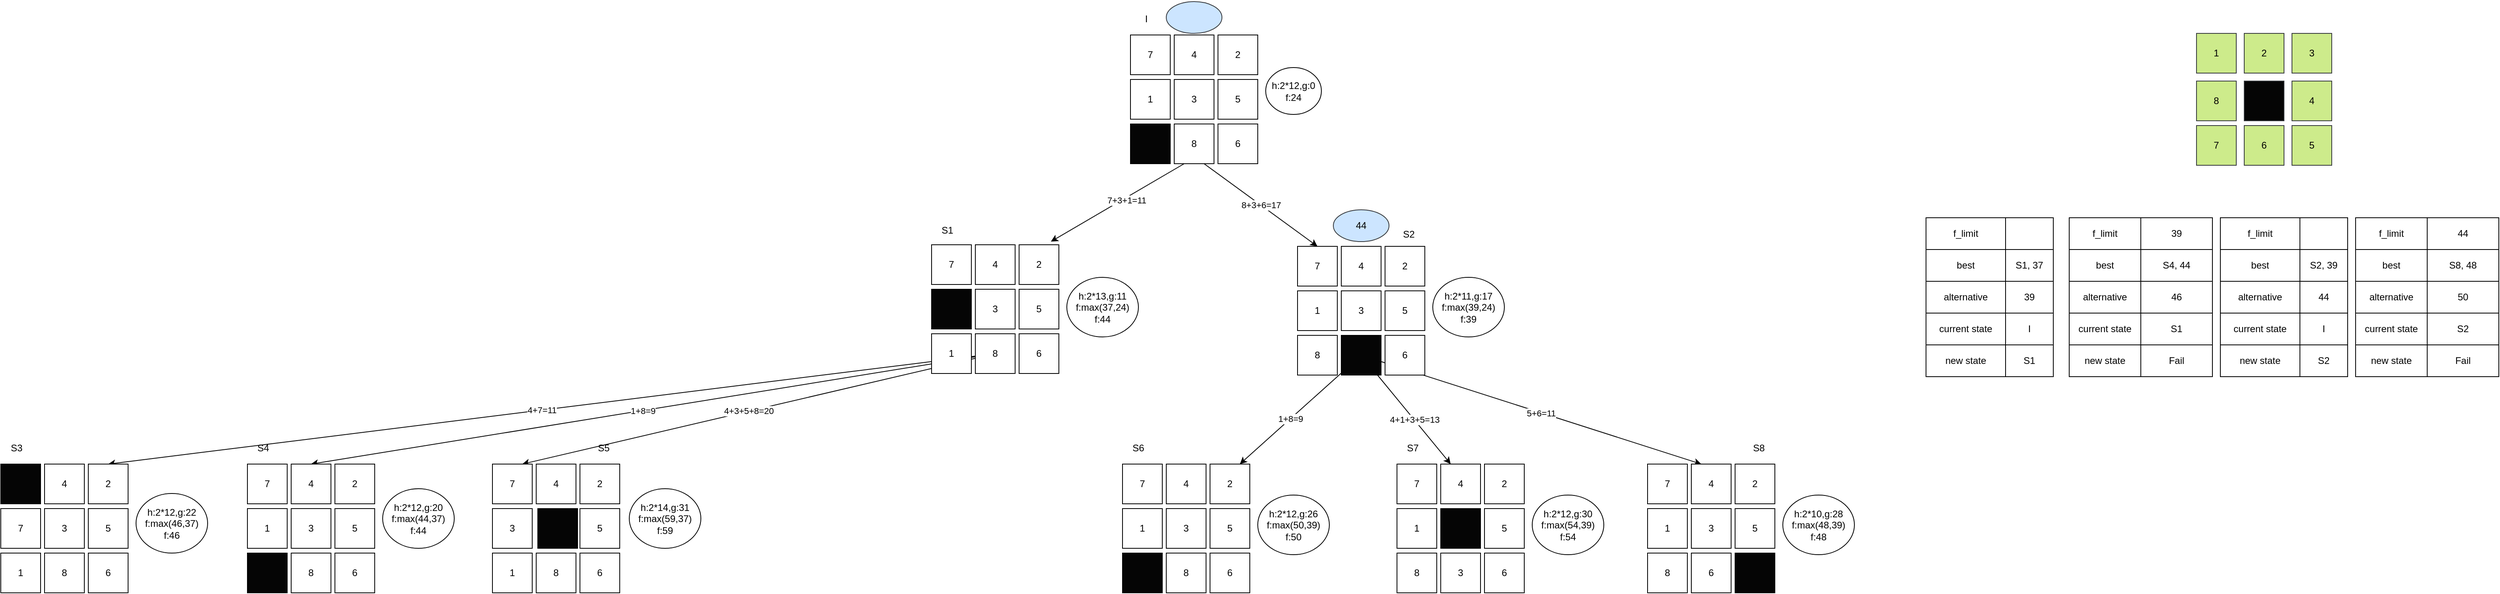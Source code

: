 <mxfile version="13.7.4" type="device"><diagram id="KbU79P0Wm1wFcw_srt1A" name="Page-1"><mxGraphModel dx="3334" dy="861" grid="1" gridSize="10" guides="1" tooltips="1" connect="1" arrows="1" fold="1" page="1" pageScale="1" pageWidth="850" pageHeight="1100" math="0" shadow="0"><root><mxCell id="0"/><mxCell id="1" parent="0"/><mxCell id="jWxtU0rKN2hxACsHN77--2" value="" style="whiteSpace=wrap;html=1;aspect=fixed;fillColor=#050505;" vertex="1" parent="1"><mxGeometry x="520" y="252" width="50" height="50" as="geometry"/></mxCell><mxCell id="jWxtU0rKN2hxACsHN77--71" style="rounded=0;orthogonalLoop=1;jettySize=auto;html=1;exitX=0.25;exitY=1;exitDx=0;exitDy=0;" edge="1" parent="1" source="jWxtU0rKN2hxACsHN77--3"><mxGeometry relative="1" as="geometry"><mxPoint x="420" y="400" as="targetPoint"/></mxGeometry></mxCell><mxCell id="jWxtU0rKN2hxACsHN77--73" value="7+3+1=11" style="edgeLabel;html=1;align=center;verticalAlign=middle;resizable=0;points=[];" vertex="1" connectable="0" parent="jWxtU0rKN2hxACsHN77--71"><mxGeometry x="-0.13" y="3" relative="1" as="geometry"><mxPoint x="-1" as="offset"/></mxGeometry></mxCell><mxCell id="jWxtU0rKN2hxACsHN77--72" value="8+3+6=17" style="edgeStyle=none;rounded=0;orthogonalLoop=1;jettySize=auto;html=1;entryX=0.5;entryY=0;entryDx=0;entryDy=0;exitX=0.75;exitY=1;exitDx=0;exitDy=0;" edge="1" parent="1" source="jWxtU0rKN2hxACsHN77--3" target="jWxtU0rKN2hxACsHN77--65"><mxGeometry relative="1" as="geometry"/></mxCell><mxCell id="jWxtU0rKN2hxACsHN77--3" value="8" style="whiteSpace=wrap;html=1;aspect=fixed;" vertex="1" parent="1"><mxGeometry x="575" y="252" width="50" height="50" as="geometry"/></mxCell><mxCell id="jWxtU0rKN2hxACsHN77--4" value="5" style="whiteSpace=wrap;html=1;aspect=fixed;" vertex="1" parent="1"><mxGeometry x="630" y="196" width="50" height="50" as="geometry"/></mxCell><mxCell id="jWxtU0rKN2hxACsHN77--5" value="3" style="whiteSpace=wrap;html=1;aspect=fixed;" vertex="1" parent="1"><mxGeometry x="575" y="196" width="50" height="50" as="geometry"/></mxCell><mxCell id="jWxtU0rKN2hxACsHN77--6" value="2" style="whiteSpace=wrap;html=1;aspect=fixed;" vertex="1" parent="1"><mxGeometry x="630" y="140" width="50" height="50" as="geometry"/></mxCell><mxCell id="jWxtU0rKN2hxACsHN77--7" value="4" style="whiteSpace=wrap;html=1;aspect=fixed;" vertex="1" parent="1"><mxGeometry x="575" y="140" width="50" height="50" as="geometry"/></mxCell><mxCell id="jWxtU0rKN2hxACsHN77--8" value="7" style="whiteSpace=wrap;html=1;aspect=fixed;" vertex="1" parent="1"><mxGeometry x="520" y="140" width="50" height="50" as="geometry"/></mxCell><mxCell id="jWxtU0rKN2hxACsHN77--9" value="1" style="whiteSpace=wrap;html=1;aspect=fixed;" vertex="1" parent="1"><mxGeometry x="520" y="196" width="50" height="50" as="geometry"/></mxCell><mxCell id="jWxtU0rKN2hxACsHN77--10" value="6" style="whiteSpace=wrap;html=1;aspect=fixed;" vertex="1" parent="1"><mxGeometry x="630" y="252" width="50" height="50" as="geometry"/></mxCell><mxCell id="jWxtU0rKN2hxACsHN77--11" value="" style="ellipse;whiteSpace=wrap;html=1;fillColor=#cce5ff;strokeColor=#36393d;" vertex="1" parent="1"><mxGeometry x="565" y="98" width="70" height="40" as="geometry"/></mxCell><mxCell id="jWxtU0rKN2hxACsHN77--12" value="" style="shape=image;html=1;verticalAlign=top;verticalLabelPosition=bottom;labelBackgroundColor=#ffffff;imageAspect=0;aspect=fixed;image=https://cdn4.iconfinder.com/data/icons/ionicons/512/icon-ios7-infinite-outline-128.png;fillColor=#FFFFFF;" vertex="1" parent="1"><mxGeometry x="578" y="96" width="44" height="44" as="geometry"/></mxCell><mxCell id="jWxtU0rKN2hxACsHN77--13" value="h:2*12,g:0&lt;br&gt;f:24" style="ellipse;whiteSpace=wrap;html=1;fillColor=#FFFFFF;" vertex="1" parent="1"><mxGeometry x="690" y="181" width="70" height="59" as="geometry"/></mxCell><mxCell id="jWxtU0rKN2hxACsHN77--14" value="" style="whiteSpace=wrap;html=1;aspect=fixed;strokeColor=#36393d;fillColor=#050505;" vertex="1" parent="1"><mxGeometry x="1920" y="198" width="50" height="50" as="geometry"/></mxCell><mxCell id="jWxtU0rKN2hxACsHN77--15" value="8" style="whiteSpace=wrap;html=1;aspect=fixed;fillColor=#cdeb8b;strokeColor=#36393d;" vertex="1" parent="1"><mxGeometry x="1860" y="198" width="50" height="50" as="geometry"/></mxCell><mxCell id="jWxtU0rKN2hxACsHN77--16" value="5" style="whiteSpace=wrap;html=1;aspect=fixed;fillColor=#cdeb8b;strokeColor=#36393d;" vertex="1" parent="1"><mxGeometry x="1980" y="254" width="50" height="50" as="geometry"/></mxCell><mxCell id="jWxtU0rKN2hxACsHN77--17" value="3" style="whiteSpace=wrap;html=1;aspect=fixed;fillColor=#cdeb8b;strokeColor=#36393d;" vertex="1" parent="1"><mxGeometry x="1980" y="138" width="50" height="50" as="geometry"/></mxCell><mxCell id="jWxtU0rKN2hxACsHN77--18" value="2" style="whiteSpace=wrap;html=1;aspect=fixed;fillColor=#cdeb8b;strokeColor=#36393d;" vertex="1" parent="1"><mxGeometry x="1920" y="138" width="50" height="50" as="geometry"/></mxCell><mxCell id="jWxtU0rKN2hxACsHN77--19" value="4" style="whiteSpace=wrap;html=1;aspect=fixed;fillColor=#cdeb8b;strokeColor=#36393d;" vertex="1" parent="1"><mxGeometry x="1980" y="198" width="50" height="50" as="geometry"/></mxCell><mxCell id="jWxtU0rKN2hxACsHN77--20" value="7" style="whiteSpace=wrap;html=1;aspect=fixed;fillColor=#cdeb8b;strokeColor=#36393d;" vertex="1" parent="1"><mxGeometry x="1860" y="254" width="50" height="50" as="geometry"/></mxCell><mxCell id="jWxtU0rKN2hxACsHN77--21" value="1" style="whiteSpace=wrap;html=1;aspect=fixed;fillColor=#cdeb8b;strokeColor=#36393d;" vertex="1" parent="1"><mxGeometry x="1860" y="138" width="50" height="50" as="geometry"/></mxCell><mxCell id="jWxtU0rKN2hxACsHN77--22" value="6" style="whiteSpace=wrap;html=1;aspect=fixed;fillColor=#cdeb8b;strokeColor=#36393d;" vertex="1" parent="1"><mxGeometry x="1920" y="254" width="50" height="50" as="geometry"/></mxCell><mxCell id="jWxtU0rKN2hxACsHN77--47" value="" style="whiteSpace=wrap;html=1;aspect=fixed;fillColor=#050505;" vertex="1" parent="1"><mxGeometry x="270" y="460" width="50" height="50" as="geometry"/></mxCell><mxCell id="jWxtU0rKN2hxACsHN77--128" value="4+7=11" style="edgeStyle=none;rounded=0;orthogonalLoop=1;jettySize=auto;html=1;entryX=0.5;entryY=0;entryDx=0;entryDy=0;" edge="1" parent="1" source="jWxtU0rKN2hxACsHN77--48" target="jWxtU0rKN2hxACsHN77--105"><mxGeometry relative="1" as="geometry"/></mxCell><mxCell id="jWxtU0rKN2hxACsHN77--129" value="1+8=9" style="edgeStyle=none;rounded=0;orthogonalLoop=1;jettySize=auto;html=1;entryX=0.5;entryY=0;entryDx=0;entryDy=0;" edge="1" parent="1" source="jWxtU0rKN2hxACsHN77--48" target="jWxtU0rKN2hxACsHN77--115"><mxGeometry relative="1" as="geometry"/></mxCell><mxCell id="jWxtU0rKN2hxACsHN77--130" value="4+3+5+8=20" style="edgeStyle=none;rounded=0;orthogonalLoop=1;jettySize=auto;html=1;entryX=0.75;entryY=0;entryDx=0;entryDy=0;" edge="1" parent="1" source="jWxtU0rKN2hxACsHN77--48" target="jWxtU0rKN2hxACsHN77--125"><mxGeometry relative="1" as="geometry"/></mxCell><mxCell id="jWxtU0rKN2hxACsHN77--48" value="8" style="whiteSpace=wrap;html=1;aspect=fixed;" vertex="1" parent="1"><mxGeometry x="325" y="516" width="50" height="50" as="geometry"/></mxCell><mxCell id="jWxtU0rKN2hxACsHN77--49" value="5" style="whiteSpace=wrap;html=1;aspect=fixed;" vertex="1" parent="1"><mxGeometry x="380" y="460" width="50" height="50" as="geometry"/></mxCell><mxCell id="jWxtU0rKN2hxACsHN77--50" value="3" style="whiteSpace=wrap;html=1;aspect=fixed;" vertex="1" parent="1"><mxGeometry x="325" y="460" width="50" height="50" as="geometry"/></mxCell><mxCell id="jWxtU0rKN2hxACsHN77--51" value="2" style="whiteSpace=wrap;html=1;aspect=fixed;" vertex="1" parent="1"><mxGeometry x="380" y="404" width="50" height="50" as="geometry"/></mxCell><mxCell id="jWxtU0rKN2hxACsHN77--52" value="4" style="whiteSpace=wrap;html=1;aspect=fixed;" vertex="1" parent="1"><mxGeometry x="325" y="404" width="50" height="50" as="geometry"/></mxCell><mxCell id="jWxtU0rKN2hxACsHN77--53" value="7" style="whiteSpace=wrap;html=1;aspect=fixed;" vertex="1" parent="1"><mxGeometry x="270" y="404" width="50" height="50" as="geometry"/></mxCell><mxCell id="jWxtU0rKN2hxACsHN77--54" value="1" style="whiteSpace=wrap;html=1;aspect=fixed;" vertex="1" parent="1"><mxGeometry x="270" y="516" width="50" height="50" as="geometry"/></mxCell><mxCell id="jWxtU0rKN2hxACsHN77--55" value="6" style="whiteSpace=wrap;html=1;aspect=fixed;" vertex="1" parent="1"><mxGeometry x="380" y="516" width="50" height="50" as="geometry"/></mxCell><mxCell id="jWxtU0rKN2hxACsHN77--56" value="44" style="ellipse;whiteSpace=wrap;html=1;fillColor=#cce5ff;strokeColor=#36393d;" vertex="1" parent="1"><mxGeometry x="775" y="360" width="70" height="40" as="geometry"/></mxCell><mxCell id="jWxtU0rKN2hxACsHN77--58" value="h:2*13,g:11&lt;br&gt;f:max(37,24)&lt;br&gt;f:44" style="ellipse;whiteSpace=wrap;html=1;fillColor=#FFFFFF;" vertex="1" parent="1"><mxGeometry x="440" y="445" width="90" height="75" as="geometry"/></mxCell><mxCell id="jWxtU0rKN2hxACsHN77--184" value="1+8=9" style="edgeStyle=none;rounded=0;orthogonalLoop=1;jettySize=auto;html=1;entryX=0.75;entryY=0;entryDx=0;entryDy=0;" edge="1" parent="1" source="jWxtU0rKN2hxACsHN77--59" target="jWxtU0rKN2hxACsHN77--158"><mxGeometry relative="1" as="geometry"/></mxCell><mxCell id="jWxtU0rKN2hxACsHN77--185" value="4+1+3+5=13" style="edgeStyle=none;rounded=0;orthogonalLoop=1;jettySize=auto;html=1;entryX=0.25;entryY=0;entryDx=0;entryDy=0;" edge="1" parent="1" source="jWxtU0rKN2hxACsHN77--59" target="jWxtU0rKN2hxACsHN77--169"><mxGeometry relative="1" as="geometry"/></mxCell><mxCell id="jWxtU0rKN2hxACsHN77--186" value="5+6=11" style="edgeStyle=none;rounded=0;orthogonalLoop=1;jettySize=auto;html=1;entryX=0.25;entryY=0;entryDx=0;entryDy=0;" edge="1" parent="1" source="jWxtU0rKN2hxACsHN77--59" target="jWxtU0rKN2hxACsHN77--179"><mxGeometry relative="1" as="geometry"/></mxCell><mxCell id="jWxtU0rKN2hxACsHN77--59" value="" style="whiteSpace=wrap;html=1;aspect=fixed;fillColor=#050505;" vertex="1" parent="1"><mxGeometry x="785" y="518" width="50" height="50" as="geometry"/></mxCell><mxCell id="jWxtU0rKN2hxACsHN77--60" value="8" style="whiteSpace=wrap;html=1;aspect=fixed;" vertex="1" parent="1"><mxGeometry x="730" y="518" width="50" height="50" as="geometry"/></mxCell><mxCell id="jWxtU0rKN2hxACsHN77--61" value="5" style="whiteSpace=wrap;html=1;aspect=fixed;" vertex="1" parent="1"><mxGeometry x="840" y="462" width="50" height="50" as="geometry"/></mxCell><mxCell id="jWxtU0rKN2hxACsHN77--62" value="3" style="whiteSpace=wrap;html=1;aspect=fixed;" vertex="1" parent="1"><mxGeometry x="785" y="462" width="50" height="50" as="geometry"/></mxCell><mxCell id="jWxtU0rKN2hxACsHN77--63" value="2" style="whiteSpace=wrap;html=1;aspect=fixed;" vertex="1" parent="1"><mxGeometry x="840" y="406" width="50" height="50" as="geometry"/></mxCell><mxCell id="jWxtU0rKN2hxACsHN77--64" value="4" style="whiteSpace=wrap;html=1;aspect=fixed;" vertex="1" parent="1"><mxGeometry x="785" y="406" width="50" height="50" as="geometry"/></mxCell><mxCell id="jWxtU0rKN2hxACsHN77--65" value="7" style="whiteSpace=wrap;html=1;aspect=fixed;" vertex="1" parent="1"><mxGeometry x="730" y="406" width="50" height="50" as="geometry"/></mxCell><mxCell id="jWxtU0rKN2hxACsHN77--66" value="1" style="whiteSpace=wrap;html=1;aspect=fixed;" vertex="1" parent="1"><mxGeometry x="730" y="462" width="50" height="50" as="geometry"/></mxCell><mxCell id="jWxtU0rKN2hxACsHN77--67" value="6" style="whiteSpace=wrap;html=1;aspect=fixed;" vertex="1" parent="1"><mxGeometry x="840" y="518" width="50" height="50" as="geometry"/></mxCell><mxCell id="jWxtU0rKN2hxACsHN77--74" value="h:2*11,g:17&lt;br&gt;f:max(39,24)&lt;br&gt;f:39" style="ellipse;whiteSpace=wrap;html=1;fillColor=#FFFFFF;" vertex="1" parent="1"><mxGeometry x="900" y="445" width="90" height="75" as="geometry"/></mxCell><mxCell id="jWxtU0rKN2hxACsHN77--97" value="" style="shape=image;html=1;verticalAlign=top;verticalLabelPosition=bottom;labelBackgroundColor=#ffffff;imageAspect=0;aspect=fixed;image=https://cdn4.iconfinder.com/data/icons/ionicons/512/icon-ios7-infinite-outline-128.png;fillColor=#FFFFFF;" vertex="1" parent="1"><mxGeometry x="1630" y="380" width="30" height="30" as="geometry"/></mxCell><mxCell id="jWxtU0rKN2hxACsHN77--98" value="S1" style="text;html=1;strokeColor=none;fillColor=none;align=center;verticalAlign=middle;whiteSpace=wrap;rounded=0;" vertex="1" parent="1"><mxGeometry x="270" y="376" width="40" height="20" as="geometry"/></mxCell><mxCell id="jWxtU0rKN2hxACsHN77--99" value="S2" style="text;html=1;strokeColor=none;fillColor=none;align=center;verticalAlign=middle;whiteSpace=wrap;rounded=0;" vertex="1" parent="1"><mxGeometry x="850" y="381" width="40" height="20" as="geometry"/></mxCell><mxCell id="jWxtU0rKN2hxACsHN77--100" value="I" style="text;html=1;strokeColor=none;fillColor=none;align=center;verticalAlign=middle;whiteSpace=wrap;rounded=0;" vertex="1" parent="1"><mxGeometry x="520" y="110" width="40" height="20" as="geometry"/></mxCell><mxCell id="jWxtU0rKN2hxACsHN77--101" value="" style="whiteSpace=wrap;html=1;aspect=fixed;fillColor=#050505;" vertex="1" parent="1"><mxGeometry x="-900" y="680" width="50" height="50" as="geometry"/></mxCell><mxCell id="jWxtU0rKN2hxACsHN77--102" value="8" style="whiteSpace=wrap;html=1;aspect=fixed;" vertex="1" parent="1"><mxGeometry x="-845" y="792" width="50" height="50" as="geometry"/></mxCell><mxCell id="jWxtU0rKN2hxACsHN77--103" value="5" style="whiteSpace=wrap;html=1;aspect=fixed;" vertex="1" parent="1"><mxGeometry x="-790" y="736" width="50" height="50" as="geometry"/></mxCell><mxCell id="jWxtU0rKN2hxACsHN77--104" value="3" style="whiteSpace=wrap;html=1;aspect=fixed;" vertex="1" parent="1"><mxGeometry x="-845" y="736" width="50" height="50" as="geometry"/></mxCell><mxCell id="jWxtU0rKN2hxACsHN77--105" value="2" style="whiteSpace=wrap;html=1;aspect=fixed;" vertex="1" parent="1"><mxGeometry x="-790" y="680" width="50" height="50" as="geometry"/></mxCell><mxCell id="jWxtU0rKN2hxACsHN77--106" value="4" style="whiteSpace=wrap;html=1;aspect=fixed;" vertex="1" parent="1"><mxGeometry x="-845" y="680" width="50" height="50" as="geometry"/></mxCell><mxCell id="jWxtU0rKN2hxACsHN77--107" value="7" style="whiteSpace=wrap;html=1;aspect=fixed;" vertex="1" parent="1"><mxGeometry x="-900" y="736" width="50" height="50" as="geometry"/></mxCell><mxCell id="jWxtU0rKN2hxACsHN77--108" value="1" style="whiteSpace=wrap;html=1;aspect=fixed;" vertex="1" parent="1"><mxGeometry x="-900" y="792" width="50" height="50" as="geometry"/></mxCell><mxCell id="jWxtU0rKN2hxACsHN77--109" value="6" style="whiteSpace=wrap;html=1;aspect=fixed;" vertex="1" parent="1"><mxGeometry x="-790" y="792" width="50" height="50" as="geometry"/></mxCell><mxCell id="jWxtU0rKN2hxACsHN77--110" value="" style="whiteSpace=wrap;html=1;aspect=fixed;fillColor=#050505;" vertex="1" parent="1"><mxGeometry x="-590" y="792" width="50" height="50" as="geometry"/></mxCell><mxCell id="jWxtU0rKN2hxACsHN77--111" value="8" style="whiteSpace=wrap;html=1;aspect=fixed;" vertex="1" parent="1"><mxGeometry x="-535" y="792" width="50" height="50" as="geometry"/></mxCell><mxCell id="jWxtU0rKN2hxACsHN77--112" value="5" style="whiteSpace=wrap;html=1;aspect=fixed;" vertex="1" parent="1"><mxGeometry x="-480" y="736" width="50" height="50" as="geometry"/></mxCell><mxCell id="jWxtU0rKN2hxACsHN77--113" value="3" style="whiteSpace=wrap;html=1;aspect=fixed;" vertex="1" parent="1"><mxGeometry x="-535" y="736" width="50" height="50" as="geometry"/></mxCell><mxCell id="jWxtU0rKN2hxACsHN77--114" value="2" style="whiteSpace=wrap;html=1;aspect=fixed;" vertex="1" parent="1"><mxGeometry x="-480" y="680" width="50" height="50" as="geometry"/></mxCell><mxCell id="jWxtU0rKN2hxACsHN77--115" value="4" style="whiteSpace=wrap;html=1;aspect=fixed;" vertex="1" parent="1"><mxGeometry x="-535" y="680" width="50" height="50" as="geometry"/></mxCell><mxCell id="jWxtU0rKN2hxACsHN77--116" value="7" style="whiteSpace=wrap;html=1;aspect=fixed;" vertex="1" parent="1"><mxGeometry x="-590" y="680" width="50" height="50" as="geometry"/></mxCell><mxCell id="jWxtU0rKN2hxACsHN77--117" value="1" style="whiteSpace=wrap;html=1;aspect=fixed;" vertex="1" parent="1"><mxGeometry x="-590" y="736" width="50" height="50" as="geometry"/></mxCell><mxCell id="jWxtU0rKN2hxACsHN77--118" value="6" style="whiteSpace=wrap;html=1;aspect=fixed;" vertex="1" parent="1"><mxGeometry x="-480" y="792" width="50" height="50" as="geometry"/></mxCell><mxCell id="jWxtU0rKN2hxACsHN77--119" value="" style="whiteSpace=wrap;html=1;aspect=fixed;fillColor=#050505;" vertex="1" parent="1"><mxGeometry x="-225" y="736" width="50" height="50" as="geometry"/></mxCell><mxCell id="jWxtU0rKN2hxACsHN77--120" value="8" style="whiteSpace=wrap;html=1;aspect=fixed;" vertex="1" parent="1"><mxGeometry x="-227" y="792" width="50" height="50" as="geometry"/></mxCell><mxCell id="jWxtU0rKN2hxACsHN77--121" value="5" style="whiteSpace=wrap;html=1;aspect=fixed;" vertex="1" parent="1"><mxGeometry x="-172" y="736" width="50" height="50" as="geometry"/></mxCell><mxCell id="jWxtU0rKN2hxACsHN77--122" value="3" style="whiteSpace=wrap;html=1;aspect=fixed;" vertex="1" parent="1"><mxGeometry x="-282" y="736" width="50" height="50" as="geometry"/></mxCell><mxCell id="jWxtU0rKN2hxACsHN77--123" value="2" style="whiteSpace=wrap;html=1;aspect=fixed;" vertex="1" parent="1"><mxGeometry x="-172" y="680" width="50" height="50" as="geometry"/></mxCell><mxCell id="jWxtU0rKN2hxACsHN77--124" value="4" style="whiteSpace=wrap;html=1;aspect=fixed;" vertex="1" parent="1"><mxGeometry x="-227" y="680" width="50" height="50" as="geometry"/></mxCell><mxCell id="jWxtU0rKN2hxACsHN77--125" value="7" style="whiteSpace=wrap;html=1;aspect=fixed;" vertex="1" parent="1"><mxGeometry x="-282" y="680" width="50" height="50" as="geometry"/></mxCell><mxCell id="jWxtU0rKN2hxACsHN77--126" value="1" style="whiteSpace=wrap;html=1;aspect=fixed;" vertex="1" parent="1"><mxGeometry x="-282" y="792" width="50" height="50" as="geometry"/></mxCell><mxCell id="jWxtU0rKN2hxACsHN77--127" value="6" style="whiteSpace=wrap;html=1;aspect=fixed;" vertex="1" parent="1"><mxGeometry x="-172" y="792" width="50" height="50" as="geometry"/></mxCell><mxCell id="jWxtU0rKN2hxACsHN77--131" value="h:2*12,g:22&lt;br&gt;f:max(46,37)&lt;br&gt;f:46" style="ellipse;whiteSpace=wrap;html=1;fillColor=#FFFFFF;" vertex="1" parent="1"><mxGeometry x="-730" y="717" width="90" height="75" as="geometry"/></mxCell><mxCell id="jWxtU0rKN2hxACsHN77--132" value="h:2*12,g:20&lt;br&gt;f:max(44,37)&lt;br&gt;f:44" style="ellipse;whiteSpace=wrap;html=1;fillColor=#FFFFFF;" vertex="1" parent="1"><mxGeometry x="-420" y="711" width="90" height="75" as="geometry"/></mxCell><mxCell id="jWxtU0rKN2hxACsHN77--133" value="h:2*14,g:31&lt;br&gt;f:max(59,37)&lt;br&gt;f:59" style="ellipse;whiteSpace=wrap;html=1;fillColor=#FFFFFF;" vertex="1" parent="1"><mxGeometry x="-110" y="711" width="90" height="75" as="geometry"/></mxCell><mxCell id="jWxtU0rKN2hxACsHN77--134" value="S3&lt;span style=&quot;color: rgba(0 , 0 , 0 , 0) ; font-family: monospace ; font-size: 0px&quot;&gt;%3CmxGraphModel%3E%3Croot%3E%3CmxCell%20id%3D%220%22%2F%3E%3CmxCell%20id%3D%221%22%20parent%3D%220%22%2F%3E%3CmxCell%20id%3D%222%22%20value%3D%22S1%22%20style%3D%22text%3Bhtml%3D1%3BstrokeColor%3Dnone%3BfillColor%3Dnone%3Balign%3Dcenter%3BverticalAlign%3Dmiddle%3BwhiteSpace%3Dwrap%3Brounded%3D0%3B%22%20vertex%3D%221%22%20parent%3D%221%22%3E%3CmxGeometry%20x%3D%22270%22%20y%3D%22376%22%20width%3D%2240%22%20height%3D%2220%22%20as%3D%22geometry%22%2F%3E%3C%2FmxCell%3E%3C%2Froot%3E%3C%2FmxGraphModel%3E&lt;/span&gt;" style="text;html=1;strokeColor=none;fillColor=none;align=center;verticalAlign=middle;whiteSpace=wrap;rounded=0;" vertex="1" parent="1"><mxGeometry x="-900" y="650" width="40" height="20" as="geometry"/></mxCell><mxCell id="jWxtU0rKN2hxACsHN77--135" value="S4" style="text;html=1;strokeColor=none;fillColor=none;align=center;verticalAlign=middle;whiteSpace=wrap;rounded=0;" vertex="1" parent="1"><mxGeometry x="-590" y="650" width="40" height="20" as="geometry"/></mxCell><mxCell id="jWxtU0rKN2hxACsHN77--136" value="S5&lt;span style=&quot;color: rgba(0 , 0 , 0 , 0) ; font-family: monospace ; font-size: 0px&quot;&gt;%3CmxGraphModel%3E%3Croot%3E%3CmxCell%20id%3D%220%22%2F%3E%3CmxCell%20id%3D%221%22%20parent%3D%220%22%2F%3E%3CmxCell%20id%3D%222%22%20value%3D%22S1%22%20style%3D%22text%3Bhtml%3D1%3BstrokeColor%3Dnone%3BfillColor%3Dnone%3Balign%3Dcenter%3BverticalAlign%3Dmiddle%3BwhiteSpace%3Dwrap%3Brounded%3D0%3B%22%20vertex%3D%221%22%20parent%3D%221%22%3E%3CmxGeometry%20x%3D%22270%22%20y%3D%22376%22%20width%3D%2240%22%20height%3D%2220%22%20as%3D%22geometry%22%2F%3E%3C%2FmxCell%3E%3C%2Froot%3E%3C%2FmxGraphModel%3E&lt;/span&gt;" style="text;html=1;strokeColor=none;fillColor=none;align=center;verticalAlign=middle;whiteSpace=wrap;rounded=0;" vertex="1" parent="1"><mxGeometry x="-162" y="650" width="40" height="20" as="geometry"/></mxCell><mxCell id="jWxtU0rKN2hxACsHN77--154" value="" style="whiteSpace=wrap;html=1;aspect=fixed;fillColor=#050505;" vertex="1" parent="1"><mxGeometry x="510" y="792" width="50" height="50" as="geometry"/></mxCell><mxCell id="jWxtU0rKN2hxACsHN77--155" value="8" style="whiteSpace=wrap;html=1;aspect=fixed;" vertex="1" parent="1"><mxGeometry x="565" y="792" width="50" height="50" as="geometry"/></mxCell><mxCell id="jWxtU0rKN2hxACsHN77--156" value="5" style="whiteSpace=wrap;html=1;aspect=fixed;" vertex="1" parent="1"><mxGeometry x="620" y="736" width="50" height="50" as="geometry"/></mxCell><mxCell id="jWxtU0rKN2hxACsHN77--157" value="3" style="whiteSpace=wrap;html=1;aspect=fixed;" vertex="1" parent="1"><mxGeometry x="565" y="736" width="50" height="50" as="geometry"/></mxCell><mxCell id="jWxtU0rKN2hxACsHN77--158" value="2" style="whiteSpace=wrap;html=1;aspect=fixed;" vertex="1" parent="1"><mxGeometry x="620" y="680" width="50" height="50" as="geometry"/></mxCell><mxCell id="jWxtU0rKN2hxACsHN77--159" value="4" style="whiteSpace=wrap;html=1;aspect=fixed;" vertex="1" parent="1"><mxGeometry x="565" y="680" width="50" height="50" as="geometry"/></mxCell><mxCell id="jWxtU0rKN2hxACsHN77--160" value="7" style="whiteSpace=wrap;html=1;aspect=fixed;" vertex="1" parent="1"><mxGeometry x="510" y="680" width="50" height="50" as="geometry"/></mxCell><mxCell id="jWxtU0rKN2hxACsHN77--161" value="1" style="whiteSpace=wrap;html=1;aspect=fixed;" vertex="1" parent="1"><mxGeometry x="510" y="736" width="50" height="50" as="geometry"/></mxCell><mxCell id="jWxtU0rKN2hxACsHN77--162" value="6" style="whiteSpace=wrap;html=1;aspect=fixed;" vertex="1" parent="1"><mxGeometry x="620" y="792" width="50" height="50" as="geometry"/></mxCell><mxCell id="jWxtU0rKN2hxACsHN77--163" value="h:2*12,g:26&lt;br&gt;f:max(50,39)&lt;br&gt;f:50" style="ellipse;whiteSpace=wrap;html=1;fillColor=#FFFFFF;" vertex="1" parent="1"><mxGeometry x="680" y="719" width="90" height="75" as="geometry"/></mxCell><mxCell id="jWxtU0rKN2hxACsHN77--164" value="" style="whiteSpace=wrap;html=1;aspect=fixed;fillColor=#050505;" vertex="1" parent="1"><mxGeometry x="910" y="736" width="50" height="50" as="geometry"/></mxCell><mxCell id="jWxtU0rKN2hxACsHN77--165" value="8" style="whiteSpace=wrap;html=1;aspect=fixed;" vertex="1" parent="1"><mxGeometry x="855" y="792" width="50" height="50" as="geometry"/></mxCell><mxCell id="jWxtU0rKN2hxACsHN77--166" value="5" style="whiteSpace=wrap;html=1;aspect=fixed;" vertex="1" parent="1"><mxGeometry x="965" y="736" width="50" height="50" as="geometry"/></mxCell><mxCell id="jWxtU0rKN2hxACsHN77--167" value="3" style="whiteSpace=wrap;html=1;aspect=fixed;" vertex="1" parent="1"><mxGeometry x="910" y="792" width="50" height="50" as="geometry"/></mxCell><mxCell id="jWxtU0rKN2hxACsHN77--168" value="2" style="whiteSpace=wrap;html=1;aspect=fixed;" vertex="1" parent="1"><mxGeometry x="965" y="680" width="50" height="50" as="geometry"/></mxCell><mxCell id="jWxtU0rKN2hxACsHN77--169" value="4" style="whiteSpace=wrap;html=1;aspect=fixed;" vertex="1" parent="1"><mxGeometry x="910" y="680" width="50" height="50" as="geometry"/></mxCell><mxCell id="jWxtU0rKN2hxACsHN77--170" value="7" style="whiteSpace=wrap;html=1;aspect=fixed;" vertex="1" parent="1"><mxGeometry x="855" y="680" width="50" height="50" as="geometry"/></mxCell><mxCell id="jWxtU0rKN2hxACsHN77--171" value="1" style="whiteSpace=wrap;html=1;aspect=fixed;" vertex="1" parent="1"><mxGeometry x="855" y="736" width="50" height="50" as="geometry"/></mxCell><mxCell id="jWxtU0rKN2hxACsHN77--172" value="6" style="whiteSpace=wrap;html=1;aspect=fixed;" vertex="1" parent="1"><mxGeometry x="965" y="792" width="50" height="50" as="geometry"/></mxCell><mxCell id="jWxtU0rKN2hxACsHN77--173" value="h:2*12,g:30&lt;br&gt;f:max(54,39)&lt;br&gt;f:54" style="ellipse;whiteSpace=wrap;html=1;fillColor=#FFFFFF;" vertex="1" parent="1"><mxGeometry x="1025" y="719" width="90" height="75" as="geometry"/></mxCell><mxCell id="jWxtU0rKN2hxACsHN77--174" value="" style="whiteSpace=wrap;html=1;aspect=fixed;fillColor=#050505;" vertex="1" parent="1"><mxGeometry x="1280" y="792" width="50" height="50" as="geometry"/></mxCell><mxCell id="jWxtU0rKN2hxACsHN77--175" value="8" style="whiteSpace=wrap;html=1;aspect=fixed;" vertex="1" parent="1"><mxGeometry x="1170" y="792" width="50" height="50" as="geometry"/></mxCell><mxCell id="jWxtU0rKN2hxACsHN77--176" value="5" style="whiteSpace=wrap;html=1;aspect=fixed;" vertex="1" parent="1"><mxGeometry x="1280" y="736" width="50" height="50" as="geometry"/></mxCell><mxCell id="jWxtU0rKN2hxACsHN77--177" value="3" style="whiteSpace=wrap;html=1;aspect=fixed;" vertex="1" parent="1"><mxGeometry x="1225" y="736" width="50" height="50" as="geometry"/></mxCell><mxCell id="jWxtU0rKN2hxACsHN77--178" value="2" style="whiteSpace=wrap;html=1;aspect=fixed;" vertex="1" parent="1"><mxGeometry x="1280" y="680" width="50" height="50" as="geometry"/></mxCell><mxCell id="jWxtU0rKN2hxACsHN77--179" value="4" style="whiteSpace=wrap;html=1;aspect=fixed;" vertex="1" parent="1"><mxGeometry x="1225" y="680" width="50" height="50" as="geometry"/></mxCell><mxCell id="jWxtU0rKN2hxACsHN77--180" value="7" style="whiteSpace=wrap;html=1;aspect=fixed;" vertex="1" parent="1"><mxGeometry x="1170" y="680" width="50" height="50" as="geometry"/></mxCell><mxCell id="jWxtU0rKN2hxACsHN77--181" value="1" style="whiteSpace=wrap;html=1;aspect=fixed;" vertex="1" parent="1"><mxGeometry x="1170" y="736" width="50" height="50" as="geometry"/></mxCell><mxCell id="jWxtU0rKN2hxACsHN77--182" value="6" style="whiteSpace=wrap;html=1;aspect=fixed;" vertex="1" parent="1"><mxGeometry x="1225" y="792" width="50" height="50" as="geometry"/></mxCell><mxCell id="jWxtU0rKN2hxACsHN77--183" value="h:2*10,g:28&lt;br&gt;f:max(48,39)&lt;br&gt;f:48" style="ellipse;whiteSpace=wrap;html=1;fillColor=#FFFFFF;" vertex="1" parent="1"><mxGeometry x="1340" y="719" width="90" height="75" as="geometry"/></mxCell><mxCell id="jWxtU0rKN2hxACsHN77--187" value="" style="shape=image;html=1;verticalAlign=top;verticalLabelPosition=bottom;labelBackgroundColor=#ffffff;imageAspect=0;aspect=fixed;image=https://cdn4.iconfinder.com/data/icons/ionicons/512/icon-ios7-infinite-outline-128.png;fillColor=#FFFFFF;" vertex="1" parent="1"><mxGeometry x="2000" y="380" width="30" height="30" as="geometry"/></mxCell><mxCell id="jWxtU0rKN2hxACsHN77--220" value="S6" style="text;html=1;strokeColor=none;fillColor=none;align=center;verticalAlign=middle;whiteSpace=wrap;rounded=0;" vertex="1" parent="1"><mxGeometry x="510" y="650" width="40" height="20" as="geometry"/></mxCell><mxCell id="jWxtU0rKN2hxACsHN77--221" value="S7" style="text;html=1;strokeColor=none;fillColor=none;align=center;verticalAlign=middle;whiteSpace=wrap;rounded=0;" vertex="1" parent="1"><mxGeometry x="855" y="650" width="40" height="20" as="geometry"/></mxCell><mxCell id="jWxtU0rKN2hxACsHN77--222" value="S8" style="text;html=1;strokeColor=none;fillColor=none;align=center;verticalAlign=middle;whiteSpace=wrap;rounded=0;" vertex="1" parent="1"><mxGeometry x="1290" y="650" width="40" height="20" as="geometry"/></mxCell><mxCell id="jWxtU0rKN2hxACsHN77--75" value="" style="shape=table;html=1;whiteSpace=wrap;startSize=0;container=1;collapsible=0;childLayout=tableLayout;fillColor=none;" vertex="1" parent="1"><mxGeometry x="1520" y="370" width="160" height="200" as="geometry"/></mxCell><mxCell id="jWxtU0rKN2hxACsHN77--76" value="" style="shape=partialRectangle;html=1;whiteSpace=wrap;collapsible=0;dropTarget=0;pointerEvents=0;fillColor=none;top=0;left=0;bottom=0;right=0;points=[[0,0.5],[1,0.5]];portConstraint=eastwest;" vertex="1" parent="jWxtU0rKN2hxACsHN77--75"><mxGeometry width="160" height="40" as="geometry"/></mxCell><mxCell id="jWxtU0rKN2hxACsHN77--77" value="f_limit" style="shape=partialRectangle;html=1;whiteSpace=wrap;connectable=0;fillColor=none;top=0;left=0;bottom=0;right=0;overflow=hidden;" vertex="1" parent="jWxtU0rKN2hxACsHN77--76"><mxGeometry width="100" height="40" as="geometry"/></mxCell><mxCell id="jWxtU0rKN2hxACsHN77--78" value="" style="shape=partialRectangle;html=1;whiteSpace=wrap;connectable=0;fillColor=none;top=0;left=0;bottom=0;right=0;overflow=hidden;" vertex="1" parent="jWxtU0rKN2hxACsHN77--76"><mxGeometry x="100" width="60" height="40" as="geometry"/></mxCell><mxCell id="jWxtU0rKN2hxACsHN77--80" value="" style="shape=partialRectangle;html=1;whiteSpace=wrap;collapsible=0;dropTarget=0;pointerEvents=0;fillColor=none;top=0;left=0;bottom=0;right=0;points=[[0,0.5],[1,0.5]];portConstraint=eastwest;" vertex="1" parent="jWxtU0rKN2hxACsHN77--75"><mxGeometry y="40" width="160" height="40" as="geometry"/></mxCell><mxCell id="jWxtU0rKN2hxACsHN77--81" value="best" style="shape=partialRectangle;html=1;whiteSpace=wrap;connectable=0;fillColor=none;top=0;left=0;bottom=0;right=0;overflow=hidden;" vertex="1" parent="jWxtU0rKN2hxACsHN77--80"><mxGeometry width="100" height="40" as="geometry"/></mxCell><mxCell id="jWxtU0rKN2hxACsHN77--82" value="S1, 37" style="shape=partialRectangle;html=1;whiteSpace=wrap;connectable=0;fillColor=none;top=0;left=0;bottom=0;right=0;overflow=hidden;" vertex="1" parent="jWxtU0rKN2hxACsHN77--80"><mxGeometry x="100" width="60" height="40" as="geometry"/></mxCell><mxCell id="jWxtU0rKN2hxACsHN77--84" value="" style="shape=partialRectangle;html=1;whiteSpace=wrap;collapsible=0;dropTarget=0;pointerEvents=0;fillColor=none;top=0;left=0;bottom=0;right=0;points=[[0,0.5],[1,0.5]];portConstraint=eastwest;" vertex="1" parent="jWxtU0rKN2hxACsHN77--75"><mxGeometry y="80" width="160" height="40" as="geometry"/></mxCell><mxCell id="jWxtU0rKN2hxACsHN77--85" value="alternative" style="shape=partialRectangle;html=1;whiteSpace=wrap;connectable=0;fillColor=none;top=0;left=0;bottom=0;right=0;overflow=hidden;" vertex="1" parent="jWxtU0rKN2hxACsHN77--84"><mxGeometry width="100" height="40" as="geometry"/></mxCell><mxCell id="jWxtU0rKN2hxACsHN77--86" value="39" style="shape=partialRectangle;html=1;whiteSpace=wrap;connectable=0;fillColor=none;top=0;left=0;bottom=0;right=0;overflow=hidden;" vertex="1" parent="jWxtU0rKN2hxACsHN77--84"><mxGeometry x="100" width="60" height="40" as="geometry"/></mxCell><mxCell id="jWxtU0rKN2hxACsHN77--91" style="shape=partialRectangle;html=1;whiteSpace=wrap;collapsible=0;dropTarget=0;pointerEvents=0;fillColor=none;top=0;left=0;bottom=0;right=0;points=[[0,0.5],[1,0.5]];portConstraint=eastwest;" vertex="1" parent="jWxtU0rKN2hxACsHN77--75"><mxGeometry y="120" width="160" height="40" as="geometry"/></mxCell><mxCell id="jWxtU0rKN2hxACsHN77--92" value="current state" style="shape=partialRectangle;html=1;whiteSpace=wrap;connectable=0;fillColor=none;top=0;left=0;bottom=0;right=0;overflow=hidden;" vertex="1" parent="jWxtU0rKN2hxACsHN77--91"><mxGeometry width="100" height="40" as="geometry"/></mxCell><mxCell id="jWxtU0rKN2hxACsHN77--93" value="I" style="shape=partialRectangle;html=1;whiteSpace=wrap;connectable=0;fillColor=none;top=0;left=0;bottom=0;right=0;overflow=hidden;" vertex="1" parent="jWxtU0rKN2hxACsHN77--91"><mxGeometry x="100" width="60" height="40" as="geometry"/></mxCell><mxCell id="jWxtU0rKN2hxACsHN77--94" style="shape=partialRectangle;html=1;whiteSpace=wrap;collapsible=0;dropTarget=0;pointerEvents=0;fillColor=none;top=0;left=0;bottom=0;right=0;points=[[0,0.5],[1,0.5]];portConstraint=eastwest;" vertex="1" parent="jWxtU0rKN2hxACsHN77--75"><mxGeometry y="160" width="160" height="40" as="geometry"/></mxCell><mxCell id="jWxtU0rKN2hxACsHN77--95" value="new state" style="shape=partialRectangle;html=1;whiteSpace=wrap;connectable=0;fillColor=none;top=0;left=0;bottom=0;right=0;overflow=hidden;" vertex="1" parent="jWxtU0rKN2hxACsHN77--94"><mxGeometry width="100" height="40" as="geometry"/></mxCell><mxCell id="jWxtU0rKN2hxACsHN77--96" value="S1" style="shape=partialRectangle;html=1;whiteSpace=wrap;connectable=0;fillColor=none;top=0;left=0;bottom=0;right=0;overflow=hidden;" vertex="1" parent="jWxtU0rKN2hxACsHN77--94"><mxGeometry x="100" width="60" height="40" as="geometry"/></mxCell><mxCell id="jWxtU0rKN2hxACsHN77--137" value="" style="shape=table;html=1;whiteSpace=wrap;startSize=0;container=1;collapsible=0;childLayout=tableLayout;fillColor=none;" vertex="1" parent="1"><mxGeometry x="1700" y="370" width="180" height="200" as="geometry"/></mxCell><mxCell id="jWxtU0rKN2hxACsHN77--138" value="" style="shape=partialRectangle;html=1;whiteSpace=wrap;collapsible=0;dropTarget=0;pointerEvents=0;fillColor=none;top=0;left=0;bottom=0;right=0;points=[[0,0.5],[1,0.5]];portConstraint=eastwest;" vertex="1" parent="jWxtU0rKN2hxACsHN77--137"><mxGeometry width="180" height="40" as="geometry"/></mxCell><mxCell id="jWxtU0rKN2hxACsHN77--139" value="f_limit" style="shape=partialRectangle;html=1;whiteSpace=wrap;connectable=0;fillColor=none;top=0;left=0;bottom=0;right=0;overflow=hidden;" vertex="1" parent="jWxtU0rKN2hxACsHN77--138"><mxGeometry width="90" height="40" as="geometry"/></mxCell><mxCell id="jWxtU0rKN2hxACsHN77--140" value="39" style="shape=partialRectangle;html=1;whiteSpace=wrap;connectable=0;fillColor=none;top=0;left=0;bottom=0;right=0;overflow=hidden;" vertex="1" parent="jWxtU0rKN2hxACsHN77--138"><mxGeometry x="90" width="90" height="40" as="geometry"/></mxCell><mxCell id="jWxtU0rKN2hxACsHN77--141" value="" style="shape=partialRectangle;html=1;whiteSpace=wrap;collapsible=0;dropTarget=0;pointerEvents=0;fillColor=none;top=0;left=0;bottom=0;right=0;points=[[0,0.5],[1,0.5]];portConstraint=eastwest;" vertex="1" parent="jWxtU0rKN2hxACsHN77--137"><mxGeometry y="40" width="180" height="40" as="geometry"/></mxCell><mxCell id="jWxtU0rKN2hxACsHN77--142" value="best" style="shape=partialRectangle;html=1;whiteSpace=wrap;connectable=0;fillColor=none;top=0;left=0;bottom=0;right=0;overflow=hidden;" vertex="1" parent="jWxtU0rKN2hxACsHN77--141"><mxGeometry width="90" height="40" as="geometry"/></mxCell><mxCell id="jWxtU0rKN2hxACsHN77--143" value="S4, 44" style="shape=partialRectangle;html=1;whiteSpace=wrap;connectable=0;fillColor=none;top=0;left=0;bottom=0;right=0;overflow=hidden;" vertex="1" parent="jWxtU0rKN2hxACsHN77--141"><mxGeometry x="90" width="90" height="40" as="geometry"/></mxCell><mxCell id="jWxtU0rKN2hxACsHN77--144" value="" style="shape=partialRectangle;html=1;whiteSpace=wrap;collapsible=0;dropTarget=0;pointerEvents=0;fillColor=none;top=0;left=0;bottom=0;right=0;points=[[0,0.5],[1,0.5]];portConstraint=eastwest;" vertex="1" parent="jWxtU0rKN2hxACsHN77--137"><mxGeometry y="80" width="180" height="40" as="geometry"/></mxCell><mxCell id="jWxtU0rKN2hxACsHN77--145" value="alternative" style="shape=partialRectangle;html=1;whiteSpace=wrap;connectable=0;fillColor=none;top=0;left=0;bottom=0;right=0;overflow=hidden;" vertex="1" parent="jWxtU0rKN2hxACsHN77--144"><mxGeometry width="90" height="40" as="geometry"/></mxCell><mxCell id="jWxtU0rKN2hxACsHN77--146" value="46" style="shape=partialRectangle;html=1;whiteSpace=wrap;connectable=0;fillColor=none;top=0;left=0;bottom=0;right=0;overflow=hidden;" vertex="1" parent="jWxtU0rKN2hxACsHN77--144"><mxGeometry x="90" width="90" height="40" as="geometry"/></mxCell><mxCell id="jWxtU0rKN2hxACsHN77--147" style="shape=partialRectangle;html=1;whiteSpace=wrap;collapsible=0;dropTarget=0;pointerEvents=0;fillColor=none;top=0;left=0;bottom=0;right=0;points=[[0,0.5],[1,0.5]];portConstraint=eastwest;" vertex="1" parent="jWxtU0rKN2hxACsHN77--137"><mxGeometry y="120" width="180" height="40" as="geometry"/></mxCell><mxCell id="jWxtU0rKN2hxACsHN77--148" value="current state" style="shape=partialRectangle;html=1;whiteSpace=wrap;connectable=0;fillColor=none;top=0;left=0;bottom=0;right=0;overflow=hidden;" vertex="1" parent="jWxtU0rKN2hxACsHN77--147"><mxGeometry width="90" height="40" as="geometry"/></mxCell><mxCell id="jWxtU0rKN2hxACsHN77--149" value="S1" style="shape=partialRectangle;html=1;whiteSpace=wrap;connectable=0;fillColor=none;top=0;left=0;bottom=0;right=0;overflow=hidden;" vertex="1" parent="jWxtU0rKN2hxACsHN77--147"><mxGeometry x="90" width="90" height="40" as="geometry"/></mxCell><mxCell id="jWxtU0rKN2hxACsHN77--150" style="shape=partialRectangle;html=1;whiteSpace=wrap;collapsible=0;dropTarget=0;pointerEvents=0;fillColor=none;top=0;left=0;bottom=0;right=0;points=[[0,0.5],[1,0.5]];portConstraint=eastwest;" vertex="1" parent="jWxtU0rKN2hxACsHN77--137"><mxGeometry y="160" width="180" height="40" as="geometry"/></mxCell><mxCell id="jWxtU0rKN2hxACsHN77--151" value="new state" style="shape=partialRectangle;html=1;whiteSpace=wrap;connectable=0;fillColor=none;top=0;left=0;bottom=0;right=0;overflow=hidden;" vertex="1" parent="jWxtU0rKN2hxACsHN77--150"><mxGeometry width="90" height="40" as="geometry"/></mxCell><mxCell id="jWxtU0rKN2hxACsHN77--152" value="Fail" style="shape=partialRectangle;html=1;whiteSpace=wrap;connectable=0;fillColor=none;top=0;left=0;bottom=0;right=0;overflow=hidden;" vertex="1" parent="jWxtU0rKN2hxACsHN77--150"><mxGeometry x="90" width="90" height="40" as="geometry"/></mxCell><mxCell id="jWxtU0rKN2hxACsHN77--188" value="" style="shape=table;html=1;whiteSpace=wrap;startSize=0;container=1;collapsible=0;childLayout=tableLayout;fillColor=none;" vertex="1" parent="1"><mxGeometry x="1890" y="370" width="160" height="200" as="geometry"/></mxCell><mxCell id="jWxtU0rKN2hxACsHN77--189" value="" style="shape=partialRectangle;html=1;whiteSpace=wrap;collapsible=0;dropTarget=0;pointerEvents=0;fillColor=none;top=0;left=0;bottom=0;right=0;points=[[0,0.5],[1,0.5]];portConstraint=eastwest;" vertex="1" parent="jWxtU0rKN2hxACsHN77--188"><mxGeometry width="160" height="40" as="geometry"/></mxCell><mxCell id="jWxtU0rKN2hxACsHN77--190" value="f_limit" style="shape=partialRectangle;html=1;whiteSpace=wrap;connectable=0;fillColor=none;top=0;left=0;bottom=0;right=0;overflow=hidden;" vertex="1" parent="jWxtU0rKN2hxACsHN77--189"><mxGeometry width="100" height="40" as="geometry"/></mxCell><mxCell id="jWxtU0rKN2hxACsHN77--191" value="" style="shape=partialRectangle;html=1;whiteSpace=wrap;connectable=0;fillColor=none;top=0;left=0;bottom=0;right=0;overflow=hidden;" vertex="1" parent="jWxtU0rKN2hxACsHN77--189"><mxGeometry x="100" width="60" height="40" as="geometry"/></mxCell><mxCell id="jWxtU0rKN2hxACsHN77--192" value="" style="shape=partialRectangle;html=1;whiteSpace=wrap;collapsible=0;dropTarget=0;pointerEvents=0;fillColor=none;top=0;left=0;bottom=0;right=0;points=[[0,0.5],[1,0.5]];portConstraint=eastwest;" vertex="1" parent="jWxtU0rKN2hxACsHN77--188"><mxGeometry y="40" width="160" height="40" as="geometry"/></mxCell><mxCell id="jWxtU0rKN2hxACsHN77--193" value="best" style="shape=partialRectangle;html=1;whiteSpace=wrap;connectable=0;fillColor=none;top=0;left=0;bottom=0;right=0;overflow=hidden;" vertex="1" parent="jWxtU0rKN2hxACsHN77--192"><mxGeometry width="100" height="40" as="geometry"/></mxCell><mxCell id="jWxtU0rKN2hxACsHN77--194" value="S2, 39" style="shape=partialRectangle;html=1;whiteSpace=wrap;connectable=0;fillColor=none;top=0;left=0;bottom=0;right=0;overflow=hidden;" vertex="1" parent="jWxtU0rKN2hxACsHN77--192"><mxGeometry x="100" width="60" height="40" as="geometry"/></mxCell><mxCell id="jWxtU0rKN2hxACsHN77--195" value="" style="shape=partialRectangle;html=1;whiteSpace=wrap;collapsible=0;dropTarget=0;pointerEvents=0;fillColor=none;top=0;left=0;bottom=0;right=0;points=[[0,0.5],[1,0.5]];portConstraint=eastwest;" vertex="1" parent="jWxtU0rKN2hxACsHN77--188"><mxGeometry y="80" width="160" height="40" as="geometry"/></mxCell><mxCell id="jWxtU0rKN2hxACsHN77--196" value="alternative" style="shape=partialRectangle;html=1;whiteSpace=wrap;connectable=0;fillColor=none;top=0;left=0;bottom=0;right=0;overflow=hidden;" vertex="1" parent="jWxtU0rKN2hxACsHN77--195"><mxGeometry width="100" height="40" as="geometry"/></mxCell><mxCell id="jWxtU0rKN2hxACsHN77--197" value="44" style="shape=partialRectangle;html=1;whiteSpace=wrap;connectable=0;fillColor=none;top=0;left=0;bottom=0;right=0;overflow=hidden;" vertex="1" parent="jWxtU0rKN2hxACsHN77--195"><mxGeometry x="100" width="60" height="40" as="geometry"/></mxCell><mxCell id="jWxtU0rKN2hxACsHN77--198" style="shape=partialRectangle;html=1;whiteSpace=wrap;collapsible=0;dropTarget=0;pointerEvents=0;fillColor=none;top=0;left=0;bottom=0;right=0;points=[[0,0.5],[1,0.5]];portConstraint=eastwest;" vertex="1" parent="jWxtU0rKN2hxACsHN77--188"><mxGeometry y="120" width="160" height="40" as="geometry"/></mxCell><mxCell id="jWxtU0rKN2hxACsHN77--199" value="current state" style="shape=partialRectangle;html=1;whiteSpace=wrap;connectable=0;fillColor=none;top=0;left=0;bottom=0;right=0;overflow=hidden;" vertex="1" parent="jWxtU0rKN2hxACsHN77--198"><mxGeometry width="100" height="40" as="geometry"/></mxCell><mxCell id="jWxtU0rKN2hxACsHN77--200" value="I" style="shape=partialRectangle;html=1;whiteSpace=wrap;connectable=0;fillColor=none;top=0;left=0;bottom=0;right=0;overflow=hidden;" vertex="1" parent="jWxtU0rKN2hxACsHN77--198"><mxGeometry x="100" width="60" height="40" as="geometry"/></mxCell><mxCell id="jWxtU0rKN2hxACsHN77--201" style="shape=partialRectangle;html=1;whiteSpace=wrap;collapsible=0;dropTarget=0;pointerEvents=0;fillColor=none;top=0;left=0;bottom=0;right=0;points=[[0,0.5],[1,0.5]];portConstraint=eastwest;" vertex="1" parent="jWxtU0rKN2hxACsHN77--188"><mxGeometry y="160" width="160" height="40" as="geometry"/></mxCell><mxCell id="jWxtU0rKN2hxACsHN77--202" value="new state" style="shape=partialRectangle;html=1;whiteSpace=wrap;connectable=0;fillColor=none;top=0;left=0;bottom=0;right=0;overflow=hidden;" vertex="1" parent="jWxtU0rKN2hxACsHN77--201"><mxGeometry width="100" height="40" as="geometry"/></mxCell><mxCell id="jWxtU0rKN2hxACsHN77--203" value="S2" style="shape=partialRectangle;html=1;whiteSpace=wrap;connectable=0;fillColor=none;top=0;left=0;bottom=0;right=0;overflow=hidden;" vertex="1" parent="jWxtU0rKN2hxACsHN77--201"><mxGeometry x="100" width="60" height="40" as="geometry"/></mxCell><mxCell id="jWxtU0rKN2hxACsHN77--204" value="" style="shape=table;html=1;whiteSpace=wrap;startSize=0;container=1;collapsible=0;childLayout=tableLayout;fillColor=none;" vertex="1" parent="1"><mxGeometry x="2060" y="370" width="180" height="200" as="geometry"/></mxCell><mxCell id="jWxtU0rKN2hxACsHN77--205" value="" style="shape=partialRectangle;html=1;whiteSpace=wrap;collapsible=0;dropTarget=0;pointerEvents=0;fillColor=none;top=0;left=0;bottom=0;right=0;points=[[0,0.5],[1,0.5]];portConstraint=eastwest;" vertex="1" parent="jWxtU0rKN2hxACsHN77--204"><mxGeometry width="180" height="40" as="geometry"/></mxCell><mxCell id="jWxtU0rKN2hxACsHN77--206" value="f_limit" style="shape=partialRectangle;html=1;whiteSpace=wrap;connectable=0;fillColor=none;top=0;left=0;bottom=0;right=0;overflow=hidden;" vertex="1" parent="jWxtU0rKN2hxACsHN77--205"><mxGeometry width="90" height="40" as="geometry"/></mxCell><mxCell id="jWxtU0rKN2hxACsHN77--207" value="44" style="shape=partialRectangle;html=1;whiteSpace=wrap;connectable=0;fillColor=none;top=0;left=0;bottom=0;right=0;overflow=hidden;" vertex="1" parent="jWxtU0rKN2hxACsHN77--205"><mxGeometry x="90" width="90" height="40" as="geometry"/></mxCell><mxCell id="jWxtU0rKN2hxACsHN77--208" value="" style="shape=partialRectangle;html=1;whiteSpace=wrap;collapsible=0;dropTarget=0;pointerEvents=0;fillColor=none;top=0;left=0;bottom=0;right=0;points=[[0,0.5],[1,0.5]];portConstraint=eastwest;" vertex="1" parent="jWxtU0rKN2hxACsHN77--204"><mxGeometry y="40" width="180" height="40" as="geometry"/></mxCell><mxCell id="jWxtU0rKN2hxACsHN77--209" value="best" style="shape=partialRectangle;html=1;whiteSpace=wrap;connectable=0;fillColor=none;top=0;left=0;bottom=0;right=0;overflow=hidden;" vertex="1" parent="jWxtU0rKN2hxACsHN77--208"><mxGeometry width="90" height="40" as="geometry"/></mxCell><mxCell id="jWxtU0rKN2hxACsHN77--210" value="S8, 48" style="shape=partialRectangle;html=1;whiteSpace=wrap;connectable=0;fillColor=none;top=0;left=0;bottom=0;right=0;overflow=hidden;" vertex="1" parent="jWxtU0rKN2hxACsHN77--208"><mxGeometry x="90" width="90" height="40" as="geometry"/></mxCell><mxCell id="jWxtU0rKN2hxACsHN77--211" value="" style="shape=partialRectangle;html=1;whiteSpace=wrap;collapsible=0;dropTarget=0;pointerEvents=0;fillColor=none;top=0;left=0;bottom=0;right=0;points=[[0,0.5],[1,0.5]];portConstraint=eastwest;" vertex="1" parent="jWxtU0rKN2hxACsHN77--204"><mxGeometry y="80" width="180" height="40" as="geometry"/></mxCell><mxCell id="jWxtU0rKN2hxACsHN77--212" value="alternative" style="shape=partialRectangle;html=1;whiteSpace=wrap;connectable=0;fillColor=none;top=0;left=0;bottom=0;right=0;overflow=hidden;" vertex="1" parent="jWxtU0rKN2hxACsHN77--211"><mxGeometry width="90" height="40" as="geometry"/></mxCell><mxCell id="jWxtU0rKN2hxACsHN77--213" value="50" style="shape=partialRectangle;html=1;whiteSpace=wrap;connectable=0;fillColor=none;top=0;left=0;bottom=0;right=0;overflow=hidden;" vertex="1" parent="jWxtU0rKN2hxACsHN77--211"><mxGeometry x="90" width="90" height="40" as="geometry"/></mxCell><mxCell id="jWxtU0rKN2hxACsHN77--214" style="shape=partialRectangle;html=1;whiteSpace=wrap;collapsible=0;dropTarget=0;pointerEvents=0;fillColor=none;top=0;left=0;bottom=0;right=0;points=[[0,0.5],[1,0.5]];portConstraint=eastwest;" vertex="1" parent="jWxtU0rKN2hxACsHN77--204"><mxGeometry y="120" width="180" height="40" as="geometry"/></mxCell><mxCell id="jWxtU0rKN2hxACsHN77--215" value="current state" style="shape=partialRectangle;html=1;whiteSpace=wrap;connectable=0;fillColor=none;top=0;left=0;bottom=0;right=0;overflow=hidden;" vertex="1" parent="jWxtU0rKN2hxACsHN77--214"><mxGeometry width="90" height="40" as="geometry"/></mxCell><mxCell id="jWxtU0rKN2hxACsHN77--216" value="S2" style="shape=partialRectangle;html=1;whiteSpace=wrap;connectable=0;fillColor=none;top=0;left=0;bottom=0;right=0;overflow=hidden;" vertex="1" parent="jWxtU0rKN2hxACsHN77--214"><mxGeometry x="90" width="90" height="40" as="geometry"/></mxCell><mxCell id="jWxtU0rKN2hxACsHN77--217" style="shape=partialRectangle;html=1;whiteSpace=wrap;collapsible=0;dropTarget=0;pointerEvents=0;fillColor=none;top=0;left=0;bottom=0;right=0;points=[[0,0.5],[1,0.5]];portConstraint=eastwest;" vertex="1" parent="jWxtU0rKN2hxACsHN77--204"><mxGeometry y="160" width="180" height="40" as="geometry"/></mxCell><mxCell id="jWxtU0rKN2hxACsHN77--218" value="new state" style="shape=partialRectangle;html=1;whiteSpace=wrap;connectable=0;fillColor=none;top=0;left=0;bottom=0;right=0;overflow=hidden;" vertex="1" parent="jWxtU0rKN2hxACsHN77--217"><mxGeometry width="90" height="40" as="geometry"/></mxCell><mxCell id="jWxtU0rKN2hxACsHN77--219" value="Fail" style="shape=partialRectangle;html=1;whiteSpace=wrap;connectable=0;fillColor=none;top=0;left=0;bottom=0;right=0;overflow=hidden;" vertex="1" parent="jWxtU0rKN2hxACsHN77--217"><mxGeometry x="90" width="90" height="40" as="geometry"/></mxCell></root></mxGraphModel></diagram></mxfile>